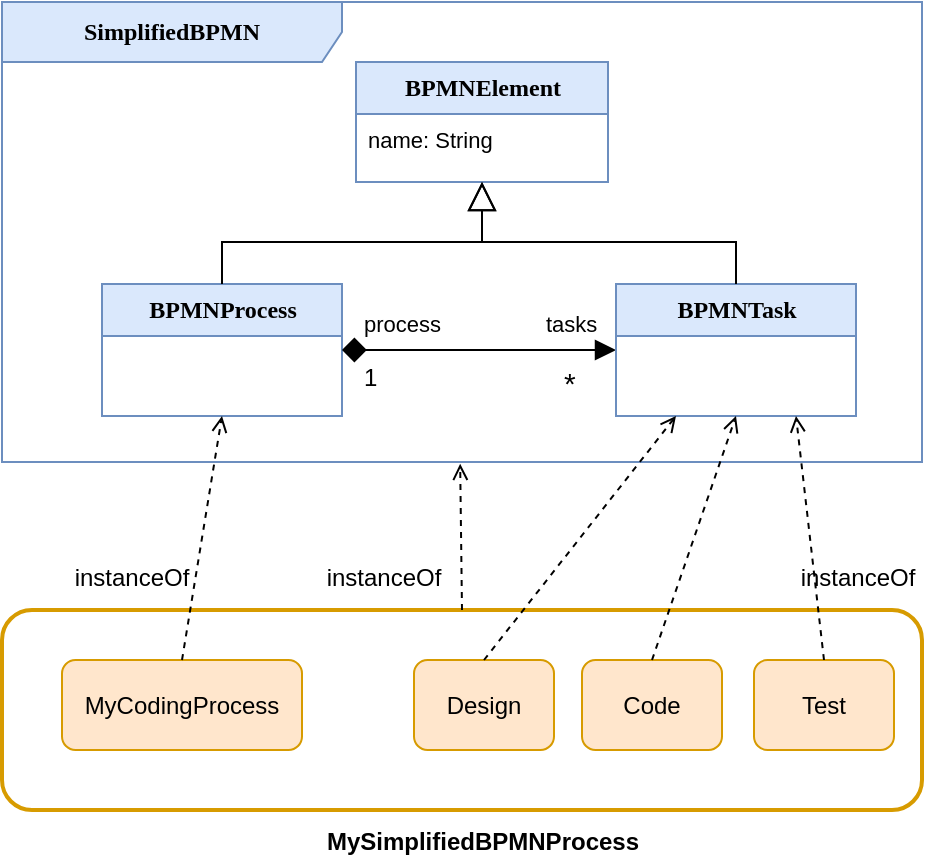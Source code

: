 <mxfile version="15.3.5" type="device"><diagram name="Page-1" id="c4acf3e9-155e-7222-9cf6-157b1a14988f"><mxGraphModel dx="1607" dy="1586" grid="1" gridSize="10" guides="1" tooltips="1" connect="1" arrows="1" fold="1" page="1" pageScale="1" pageWidth="850" pageHeight="1100" background="#ffffff" math="0" shadow="0"><root><mxCell id="0"/><mxCell id="1" parent="0"/><mxCell id="17acba5748e5396b-1" value="&lt;b&gt;&lt;font style=&quot;font-size: 12px&quot;&gt;SimplifiedBPMN&lt;/font&gt;&lt;/b&gt;" style="shape=umlFrame;whiteSpace=wrap;html=1;rounded=0;shadow=0;comic=0;labelBackgroundColor=none;strokeWidth=1;fontFamily=Verdana;fontSize=10;align=center;width=170;height=30;fillColor=#dae8fc;strokeColor=#6c8ebf;" parent="1" vertex="1"><mxGeometry x="-820" y="-950" width="460" height="230" as="geometry"/></mxCell><mxCell id="EUPt2hbITshMY0ZR5973-1" value="&lt;font style=&quot;font-size: 12px&quot;&gt;&lt;b&gt;BPMNElement&lt;/b&gt;&lt;/font&gt;" style="swimlane;html=1;fontStyle=0;childLayout=stackLayout;horizontal=1;startSize=26;fillColor=#dae8fc;horizontalStack=0;resizeParent=1;resizeLast=0;collapsible=1;marginBottom=0;swimlaneFillColor=#ffffff;rounded=0;shadow=0;comic=0;labelBackgroundColor=none;strokeWidth=1;fontFamily=Verdana;fontSize=10;align=center;strokeColor=#6c8ebf;" parent="1" vertex="1"><mxGeometry x="-643" y="-920" width="126" height="60" as="geometry"/></mxCell><mxCell id="EUPt2hbITshMY0ZR5973-2" value="name: String" style="text;html=1;strokeColor=none;fillColor=none;align=left;verticalAlign=top;spacingLeft=4;spacingRight=4;whiteSpace=wrap;overflow=hidden;rotatable=0;points=[[0,0.5],[1,0.5]];portConstraint=eastwest;fontSize=11;" parent="EUPt2hbITshMY0ZR5973-1" vertex="1"><mxGeometry y="26" width="126" height="18" as="geometry"/></mxCell><mxCell id="EUPt2hbITshMY0ZR5973-5" value="&lt;font style=&quot;font-size: 12px&quot;&gt;&lt;b&gt;BPMNProcess&lt;/b&gt;&lt;/font&gt;" style="swimlane;html=1;fontStyle=0;childLayout=stackLayout;horizontal=1;startSize=26;fillColor=#dae8fc;horizontalStack=0;resizeParent=1;resizeLast=0;collapsible=1;marginBottom=0;swimlaneFillColor=#ffffff;rounded=0;shadow=0;comic=0;labelBackgroundColor=none;strokeWidth=1;fontFamily=Verdana;fontSize=10;align=center;strokeColor=#6c8ebf;" parent="1" vertex="1"><mxGeometry x="-770" y="-809" width="120" height="66" as="geometry"/></mxCell><mxCell id="a-3xQabaQIuShYP5bTJc-20" style="edgeStyle=none;rounded=0;orthogonalLoop=1;jettySize=auto;html=1;endArrow=diamond;endFill=1;endSize=10;startArrow=block;startFill=1;startSize=8;" parent="1" edge="1"><mxGeometry relative="1" as="geometry"><mxPoint x="-513" y="-776" as="sourcePoint"/><mxPoint x="-650" y="-776" as="targetPoint"/><Array as="points"><mxPoint x="-540" y="-776"/><mxPoint x="-640" y="-776"/></Array></mxGeometry></mxCell><mxCell id="a-3xQabaQIuShYP5bTJc-1" value="&lt;font style=&quot;font-size: 12px&quot;&gt;&lt;b&gt;BPMNTask&lt;/b&gt;&lt;/font&gt;" style="swimlane;html=1;fontStyle=0;childLayout=stackLayout;horizontal=1;startSize=26;fillColor=#dae8fc;horizontalStack=0;resizeParent=1;resizeLast=0;collapsible=1;marginBottom=0;swimlaneFillColor=#ffffff;rounded=0;shadow=0;comic=0;labelBackgroundColor=none;strokeWidth=1;fontFamily=Verdana;fontSize=10;align=center;strokeColor=#6c8ebf;" parent="1" vertex="1"><mxGeometry x="-513" y="-809" width="120" height="66" as="geometry"/></mxCell><mxCell id="a-3xQabaQIuShYP5bTJc-9" value="" style="endArrow=block;endSize=12;endFill=0;html=1;rounded=0;" parent="1" source="EUPt2hbITshMY0ZR5973-5" target="EUPt2hbITshMY0ZR5973-1" edge="1"><mxGeometry width="160" relative="1" as="geometry"><mxPoint x="-760" y="-726" as="sourcePoint"/><mxPoint x="-580" y="-848" as="targetPoint"/><Array as="points"><mxPoint x="-710" y="-830"/><mxPoint x="-580" y="-830"/></Array></mxGeometry></mxCell><mxCell id="a-3xQabaQIuShYP5bTJc-10" value="" style="endArrow=block;endSize=12;endFill=0;html=1;exitX=0.5;exitY=0;exitDx=0;exitDy=0;rounded=0;" parent="1" source="a-3xQabaQIuShYP5bTJc-1" target="EUPt2hbITshMY0ZR5973-1" edge="1"><mxGeometry width="160" relative="1" as="geometry"><mxPoint x="-745" y="-786" as="sourcePoint"/><mxPoint x="-580" y="-846" as="targetPoint"/><Array as="points"><mxPoint x="-453" y="-830"/><mxPoint x="-580" y="-830"/></Array></mxGeometry></mxCell><mxCell id="a-3xQabaQIuShYP5bTJc-24" value="tasks" style="edgeLabel;resizable=0;html=1;align=left;verticalAlign=bottom;" parent="1" connectable="0" vertex="1"><mxGeometry x="-550" y="-781" as="geometry"/></mxCell><mxCell id="2Fvzz2id7s37KU5COA_R-1" value="process" style="edgeLabel;resizable=0;html=1;align=left;verticalAlign=bottom;" parent="1" connectable="0" vertex="1"><mxGeometry x="-641" y="-781" as="geometry"/></mxCell><mxCell id="2Fvzz2id7s37KU5COA_R-2" value="&lt;font style=&quot;font-size: 12px&quot;&gt;1&lt;/font&gt;" style="edgeLabel;resizable=0;html=1;align=left;verticalAlign=bottom;" parent="1" connectable="0" vertex="1"><mxGeometry x="-639" y="-754" as="geometry"><mxPoint x="-2" as="offset"/></mxGeometry></mxCell><mxCell id="2Fvzz2id7s37KU5COA_R-4" value="&lt;font style=&quot;font-size: 15px&quot;&gt;*&lt;/font&gt;" style="edgeLabel;resizable=0;html=1;align=left;verticalAlign=bottom;" parent="1" connectable="0" vertex="1"><mxGeometry x="-633" y="-732" as="geometry"><mxPoint x="92" y="-17" as="offset"/></mxGeometry></mxCell><mxCell id="mdRWHYINRqa-TwRHWRgv-1" value="" style="rounded=1;whiteSpace=wrap;html=1;fillColor=none;strokeColor=#d79b00;strokeWidth=2;" parent="1" vertex="1"><mxGeometry x="-820" y="-646" width="460" height="100" as="geometry"/></mxCell><mxCell id="mdRWHYINRqa-TwRHWRgv-2" value="MyCodingProcess" style="rounded=1;whiteSpace=wrap;html=1;strokeWidth=1;fillColor=#ffe6cc;strokeColor=#d79b00;" parent="1" vertex="1"><mxGeometry x="-790" y="-621" width="120" height="45" as="geometry"/></mxCell><mxCell id="mdRWHYINRqa-TwRHWRgv-4" value="Design" style="rounded=1;whiteSpace=wrap;html=1;strokeWidth=1;fillColor=#ffe6cc;strokeColor=#d79b00;" parent="1" vertex="1"><mxGeometry x="-614" y="-621" width="70" height="45" as="geometry"/></mxCell><mxCell id="mdRWHYINRqa-TwRHWRgv-5" value="Code" style="rounded=1;whiteSpace=wrap;html=1;strokeWidth=1;fillColor=#ffe6cc;strokeColor=#d79b00;" parent="1" vertex="1"><mxGeometry x="-530" y="-621" width="70" height="45" as="geometry"/></mxCell><mxCell id="mdRWHYINRqa-TwRHWRgv-6" value="Test" style="rounded=1;whiteSpace=wrap;html=1;strokeWidth=1;fillColor=#ffe6cc;strokeColor=#d79b00;" parent="1" vertex="1"><mxGeometry x="-444" y="-621" width="70" height="45" as="geometry"/></mxCell><mxCell id="mdRWHYINRqa-TwRHWRgv-7" style="rounded=0;orthogonalLoop=1;jettySize=auto;html=1;entryX=0.5;entryY=1;entryDx=0;entryDy=0;startArrow=none;startFill=0;startSize=10;endArrow=open;endFill=0;exitX=0.5;exitY=0;exitDx=0;exitDy=0;dashed=1;" parent="1" source="mdRWHYINRqa-TwRHWRgv-5" target="a-3xQabaQIuShYP5bTJc-1" edge="1"><mxGeometry relative="1" as="geometry"><mxPoint x="-300" y="-490" as="sourcePoint"/><mxPoint x="-155" y="-490" as="targetPoint"/></mxGeometry></mxCell><mxCell id="mdRWHYINRqa-TwRHWRgv-8" style="rounded=0;orthogonalLoop=1;jettySize=auto;html=1;startArrow=none;startFill=0;startSize=10;endArrow=open;endFill=0;exitX=0.5;exitY=0;exitDx=0;exitDy=0;dashed=1;entryX=0.25;entryY=1;entryDx=0;entryDy=0;" parent="1" source="mdRWHYINRqa-TwRHWRgv-4" edge="1" target="a-3xQabaQIuShYP5bTJc-1"><mxGeometry relative="1" as="geometry"><mxPoint x="-486" y="-590" as="sourcePoint"/><mxPoint x="-470" y="-730" as="targetPoint"/></mxGeometry></mxCell><mxCell id="mdRWHYINRqa-TwRHWRgv-9" style="rounded=0;orthogonalLoop=1;jettySize=auto;html=1;startArrow=none;startFill=0;startSize=10;endArrow=open;endFill=0;exitX=0.5;exitY=0;exitDx=0;exitDy=0;dashed=1;entryX=0.75;entryY=1;entryDx=0;entryDy=0;" parent="1" source="mdRWHYINRqa-TwRHWRgv-6" edge="1" target="a-3xQabaQIuShYP5bTJc-1"><mxGeometry relative="1" as="geometry"><mxPoint x="-569" y="-590" as="sourcePoint"/><mxPoint x="-430" y="-740" as="targetPoint"/></mxGeometry></mxCell><mxCell id="mdRWHYINRqa-TwRHWRgv-10" style="rounded=0;orthogonalLoop=1;jettySize=auto;html=1;startArrow=none;startFill=0;startSize=10;endArrow=open;endFill=0;exitX=0.5;exitY=0;exitDx=0;exitDy=0;dashed=1;entryX=0.5;entryY=1;entryDx=0;entryDy=0;" parent="1" source="mdRWHYINRqa-TwRHWRgv-2" target="EUPt2hbITshMY0ZR5973-5" edge="1"><mxGeometry relative="1" as="geometry"><mxPoint x="-569" y="-590" as="sourcePoint"/><mxPoint x="-477" y="-704" as="targetPoint"/></mxGeometry></mxCell><mxCell id="mdRWHYINRqa-TwRHWRgv-11" style="rounded=0;orthogonalLoop=1;jettySize=auto;html=1;startArrow=none;startFill=0;startSize=10;endArrow=open;endFill=0;exitX=0.5;exitY=0;exitDx=0;exitDy=0;dashed=1;entryX=0.498;entryY=1.004;entryDx=0;entryDy=0;entryPerimeter=0;" parent="1" source="mdRWHYINRqa-TwRHWRgv-1" target="17acba5748e5396b-1" edge="1"><mxGeometry relative="1" as="geometry"><mxPoint x="-720" y="-590" as="sourcePoint"/><mxPoint x="-700" y="-704" as="targetPoint"/></mxGeometry></mxCell><mxCell id="mdRWHYINRqa-TwRHWRgv-12" value="instanceOf" style="text;html=1;strokeColor=none;fillColor=none;align=center;verticalAlign=middle;whiteSpace=wrap;rounded=0;" parent="1" vertex="1"><mxGeometry x="-800" y="-672" width="90" height="20" as="geometry"/></mxCell><mxCell id="mdRWHYINRqa-TwRHWRgv-13" value="instanceOf" style="text;html=1;strokeColor=none;fillColor=none;align=center;verticalAlign=middle;whiteSpace=wrap;rounded=0;" parent="1" vertex="1"><mxGeometry x="-674" y="-672" width="90" height="20" as="geometry"/></mxCell><mxCell id="mdRWHYINRqa-TwRHWRgv-14" value="instanceOf" style="text;html=1;strokeColor=none;fillColor=none;align=center;verticalAlign=middle;whiteSpace=wrap;rounded=0;" parent="1" vertex="1"><mxGeometry x="-437" y="-672" width="90" height="20" as="geometry"/></mxCell><mxCell id="mdRWHYINRqa-TwRHWRgv-15" value="MySimplifiedBPMNProcess" style="text;html=1;strokeColor=none;fillColor=none;align=center;verticalAlign=middle;whiteSpace=wrap;rounded=0;fontStyle=1" parent="1" vertex="1"><mxGeometry x="-671.5" y="-540" width="183" height="20" as="geometry"/></mxCell></root></mxGraphModel></diagram></mxfile>